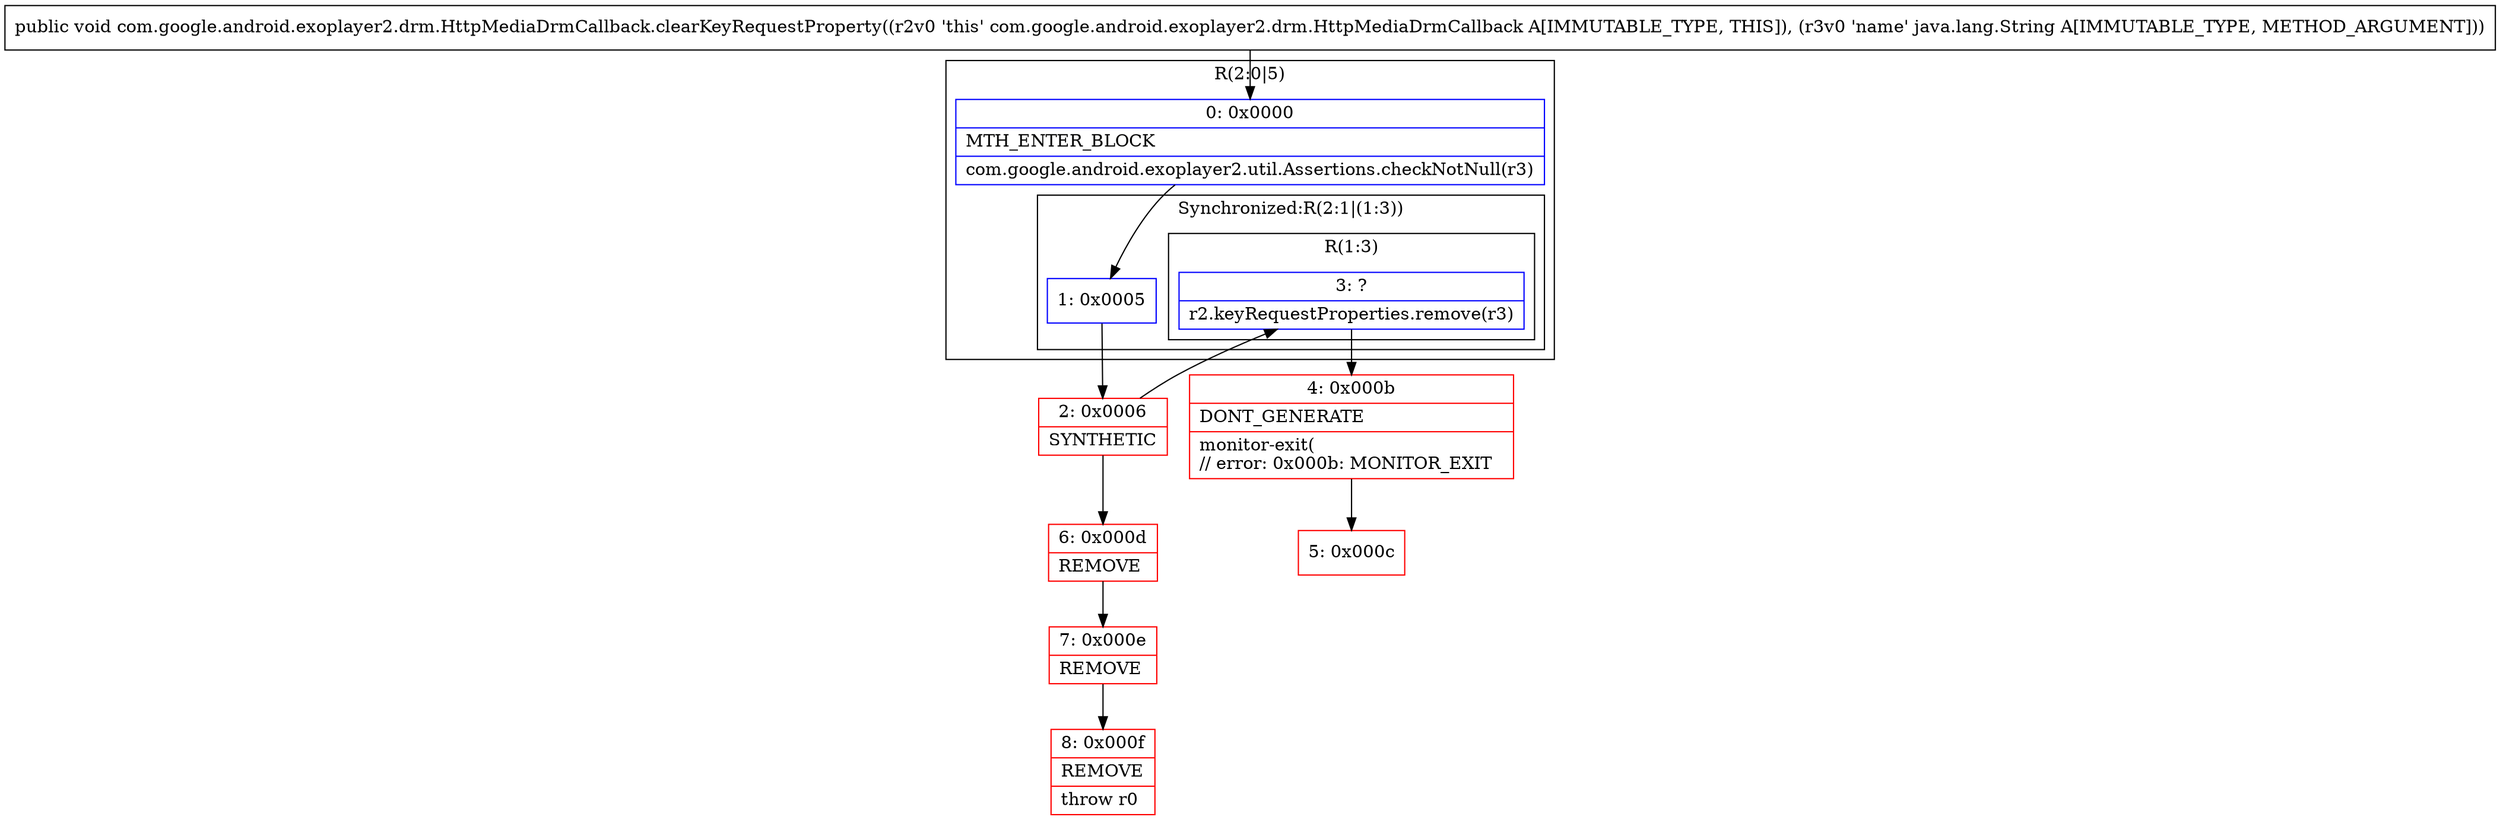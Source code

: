 digraph "CFG forcom.google.android.exoplayer2.drm.HttpMediaDrmCallback.clearKeyRequestProperty(Ljava\/lang\/String;)V" {
subgraph cluster_Region_1601138267 {
label = "R(2:0|5)";
node [shape=record,color=blue];
Node_0 [shape=record,label="{0\:\ 0x0000|MTH_ENTER_BLOCK\l|com.google.android.exoplayer2.util.Assertions.checkNotNull(r3)\l}"];
subgraph cluster_SynchronizedRegion_154903546 {
label = "Synchronized:R(2:1|(1:3))";
node [shape=record,color=blue];
Node_1 [shape=record,label="{1\:\ 0x0005}"];
subgraph cluster_Region_1734719901 {
label = "R(1:3)";
node [shape=record,color=blue];
Node_3 [shape=record,label="{3\:\ ?|r2.keyRequestProperties.remove(r3)\l}"];
}
}
}
Node_2 [shape=record,color=red,label="{2\:\ 0x0006|SYNTHETIC\l}"];
Node_4 [shape=record,color=red,label="{4\:\ 0x000b|DONT_GENERATE\l|monitor\-exit(\l\/\/ error: 0x000b: MONITOR_EXIT  \l}"];
Node_5 [shape=record,color=red,label="{5\:\ 0x000c}"];
Node_6 [shape=record,color=red,label="{6\:\ 0x000d|REMOVE\l}"];
Node_7 [shape=record,color=red,label="{7\:\ 0x000e|REMOVE\l}"];
Node_8 [shape=record,color=red,label="{8\:\ 0x000f|REMOVE\l|throw r0\l}"];
MethodNode[shape=record,label="{public void com.google.android.exoplayer2.drm.HttpMediaDrmCallback.clearKeyRequestProperty((r2v0 'this' com.google.android.exoplayer2.drm.HttpMediaDrmCallback A[IMMUTABLE_TYPE, THIS]), (r3v0 'name' java.lang.String A[IMMUTABLE_TYPE, METHOD_ARGUMENT])) }"];
MethodNode -> Node_0;
Node_0 -> Node_1;
Node_1 -> Node_2;
Node_3 -> Node_4;
Node_2 -> Node_3;
Node_2 -> Node_6;
Node_4 -> Node_5;
Node_6 -> Node_7;
Node_7 -> Node_8;
}

